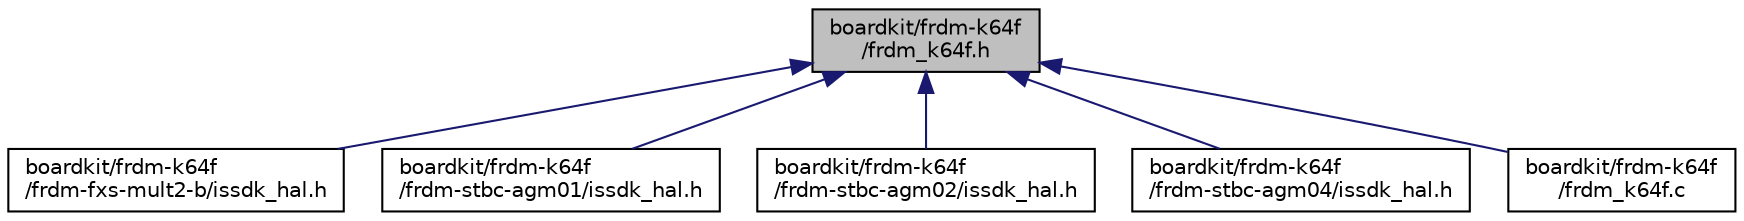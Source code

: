 digraph "boardkit/frdm-k64f/frdm_k64f.h"
{
  edge [fontname="Helvetica",fontsize="10",labelfontname="Helvetica",labelfontsize="10"];
  node [fontname="Helvetica",fontsize="10",shape=record];
  Node6 [label="boardkit/frdm-k64f\l/frdm_k64f.h",height=0.2,width=0.4,color="black", fillcolor="grey75", style="filled", fontcolor="black"];
  Node6 -> Node7 [dir="back",color="midnightblue",fontsize="10",style="solid",fontname="Helvetica"];
  Node7 [label="boardkit/frdm-k64f\l/frdm-fxs-mult2-b/issdk_hal.h",height=0.2,width=0.4,color="black", fillcolor="white", style="filled",URL="$frdm-k64f_2frdm-fxs-mult2-b_2issdk__hal_8h.html"];
  Node6 -> Node8 [dir="back",color="midnightblue",fontsize="10",style="solid",fontname="Helvetica"];
  Node8 [label="boardkit/frdm-k64f\l/frdm-stbc-agm01/issdk_hal.h",height=0.2,width=0.4,color="black", fillcolor="white", style="filled",URL="$frdm-k64f_2frdm-stbc-agm01_2issdk__hal_8h.html"];
  Node6 -> Node9 [dir="back",color="midnightblue",fontsize="10",style="solid",fontname="Helvetica"];
  Node9 [label="boardkit/frdm-k64f\l/frdm-stbc-agm02/issdk_hal.h",height=0.2,width=0.4,color="black", fillcolor="white", style="filled",URL="$frdm-k64f_2frdm-stbc-agm02_2issdk__hal_8h.html"];
  Node6 -> Node10 [dir="back",color="midnightblue",fontsize="10",style="solid",fontname="Helvetica"];
  Node10 [label="boardkit/frdm-k64f\l/frdm-stbc-agm04/issdk_hal.h",height=0.2,width=0.4,color="black", fillcolor="white", style="filled",URL="$frdm-k64f_2frdm-stbc-agm04_2issdk__hal_8h.html"];
  Node6 -> Node11 [dir="back",color="midnightblue",fontsize="10",style="solid",fontname="Helvetica"];
  Node11 [label="boardkit/frdm-k64f\l/frdm_k64f.c",height=0.2,width=0.4,color="black", fillcolor="white", style="filled",URL="$frdm__k64f_8c.html",tooltip="The frdm_k64f.c file defines GPIO pins and I2C CMSIS utilities for FRDM-K64F board. "];
}
